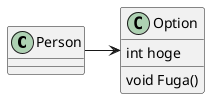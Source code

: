 @startuml

class Person{

}

class Option{
    int hoge
    void Fuga()
}

Person -> Option

@enduml